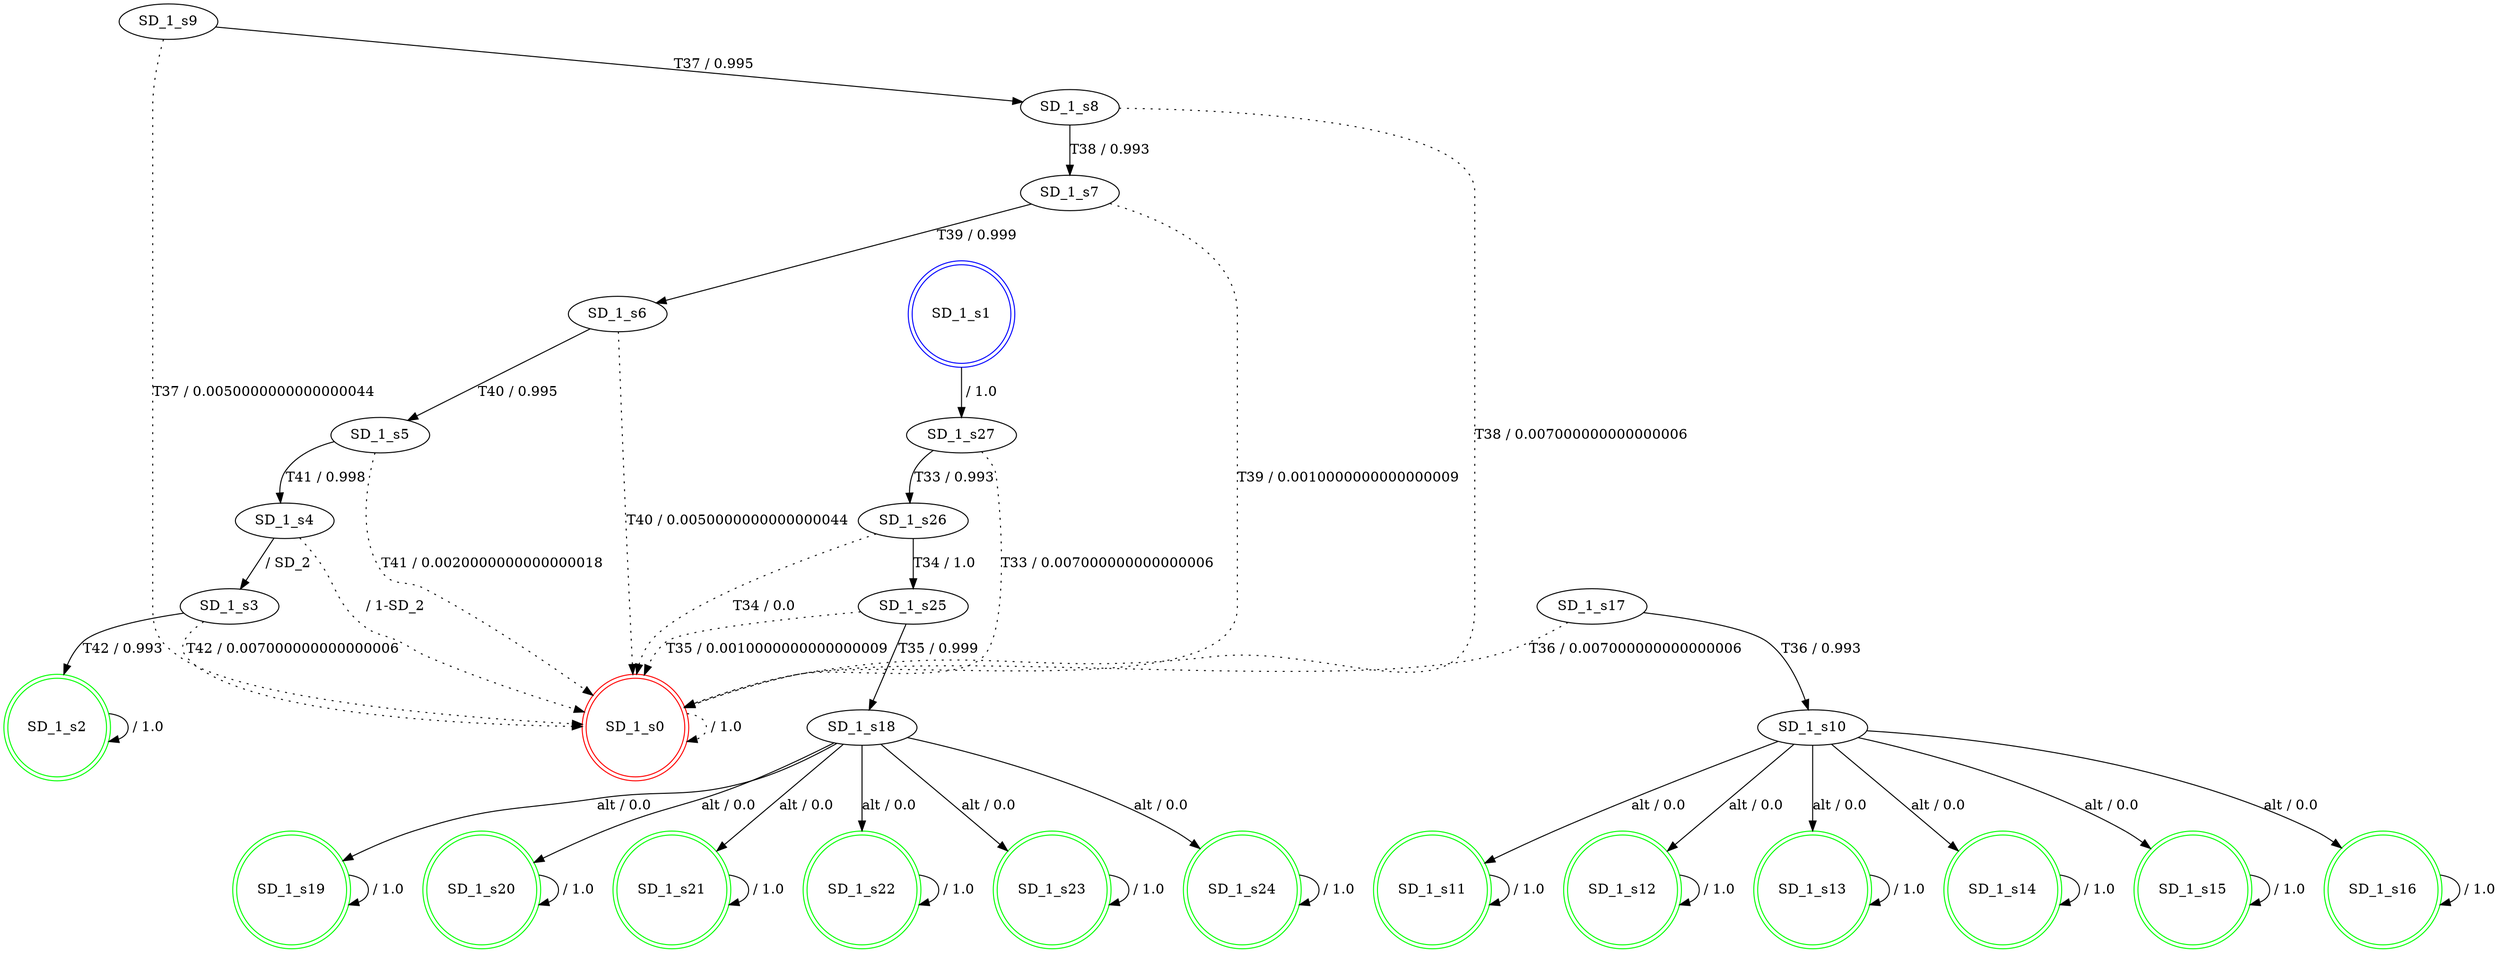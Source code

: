 digraph graphname {
SD_1_s0 [label="SD_1_s0",color=red,shape=doublecircle ];
SD_1_s1 [label="SD_1_s1",color=blue,shape=doublecircle ];
SD_1_s2 [label="SD_1_s2",color=green,shape=doublecircle ];
SD_1_s3 [label="SD_1_s3" ];
SD_1_s4 [label="SD_1_s4" ];
SD_1_s5 [label="SD_1_s5" ];
SD_1_s6 [label="SD_1_s6" ];
SD_1_s7 [label="SD_1_s7" ];
SD_1_s8 [label="SD_1_s8" ];
SD_1_s9 [label="SD_1_s9" ];
SD_1_s10 [label="SD_1_s10" ];
SD_1_s11 [label="SD_1_s11",color=green,shape=doublecircle ];
SD_1_s12 [label="SD_1_s12",color=green,shape=doublecircle ];
SD_1_s13 [label="SD_1_s13",color=green,shape=doublecircle ];
SD_1_s14 [label="SD_1_s14",color=green,shape=doublecircle ];
SD_1_s15 [label="SD_1_s15",color=green,shape=doublecircle ];
SD_1_s16 [label="SD_1_s16",color=green,shape=doublecircle ];
SD_1_s17 [label="SD_1_s17" ];
SD_1_s18 [label="SD_1_s18" ];
SD_1_s19 [label="SD_1_s19",color=green,shape=doublecircle ];
SD_1_s20 [label="SD_1_s20",color=green,shape=doublecircle ];
SD_1_s21 [label="SD_1_s21",color=green,shape=doublecircle ];
SD_1_s22 [label="SD_1_s22",color=green,shape=doublecircle ];
SD_1_s23 [label="SD_1_s23",color=green,shape=doublecircle ];
SD_1_s24 [label="SD_1_s24",color=green,shape=doublecircle ];
SD_1_s25 [label="SD_1_s25" ];
SD_1_s26 [label="SD_1_s26" ];
SD_1_s27 [label="SD_1_s27" ];
SD_1_s0 -> SD_1_s0 [label=" / 1.0", style=dotted];
SD_1_s1 -> SD_1_s27 [label=" / 1.0"];
SD_1_s2 -> SD_1_s2 [label=" / 1.0"];
SD_1_s3 -> SD_1_s2 [label="T42 / 0.993"];
SD_1_s3 -> SD_1_s0 [label="T42 / 0.007000000000000006", style=dotted];
SD_1_s4 -> SD_1_s3 [label=" / SD_2"];
SD_1_s4 -> SD_1_s0 [label=" / 1-SD_2", style=dotted];
SD_1_s5 -> SD_1_s4 [label="T41 / 0.998"];
SD_1_s5 -> SD_1_s0 [label="T41 / 0.0020000000000000018", style=dotted];
SD_1_s6 -> SD_1_s5 [label="T40 / 0.995"];
SD_1_s6 -> SD_1_s0 [label="T40 / 0.0050000000000000044", style=dotted];
SD_1_s7 -> SD_1_s6 [label="T39 / 0.999"];
SD_1_s7 -> SD_1_s0 [label="T39 / 0.0010000000000000009", style=dotted];
SD_1_s8 -> SD_1_s7 [label="T38 / 0.993"];
SD_1_s8 -> SD_1_s0 [label="T38 / 0.007000000000000006", style=dotted];
SD_1_s9 -> SD_1_s8 [label="T37 / 0.995"];
SD_1_s9 -> SD_1_s0 [label="T37 / 0.0050000000000000044", style=dotted];
SD_1_s10 -> SD_1_s11 [label="alt / 0.0"];
SD_1_s10 -> SD_1_s12 [label="alt / 0.0"];
SD_1_s10 -> SD_1_s13 [label="alt / 0.0"];
SD_1_s10 -> SD_1_s14 [label="alt / 0.0"];
SD_1_s10 -> SD_1_s15 [label="alt / 0.0"];
SD_1_s10 -> SD_1_s16 [label="alt / 0.0"];
SD_1_s11 -> SD_1_s11 [label=" / 1.0"];
SD_1_s12 -> SD_1_s12 [label=" / 1.0"];
SD_1_s13 -> SD_1_s13 [label=" / 1.0"];
SD_1_s14 -> SD_1_s14 [label=" / 1.0"];
SD_1_s15 -> SD_1_s15 [label=" / 1.0"];
SD_1_s16 -> SD_1_s16 [label=" / 1.0"];
SD_1_s17 -> SD_1_s10 [label="T36 / 0.993"];
SD_1_s17 -> SD_1_s0 [label="T36 / 0.007000000000000006", style=dotted];
SD_1_s18 -> SD_1_s19 [label="alt / 0.0"];
SD_1_s18 -> SD_1_s20 [label="alt / 0.0"];
SD_1_s18 -> SD_1_s21 [label="alt / 0.0"];
SD_1_s18 -> SD_1_s22 [label="alt / 0.0"];
SD_1_s18 -> SD_1_s23 [label="alt / 0.0"];
SD_1_s18 -> SD_1_s24 [label="alt / 0.0"];
SD_1_s19 -> SD_1_s19 [label=" / 1.0"];
SD_1_s20 -> SD_1_s20 [label=" / 1.0"];
SD_1_s21 -> SD_1_s21 [label=" / 1.0"];
SD_1_s22 -> SD_1_s22 [label=" / 1.0"];
SD_1_s23 -> SD_1_s23 [label=" / 1.0"];
SD_1_s24 -> SD_1_s24 [label=" / 1.0"];
SD_1_s25 -> SD_1_s18 [label="T35 / 0.999"];
SD_1_s25 -> SD_1_s0 [label="T35 / 0.0010000000000000009", style=dotted];
SD_1_s26 -> SD_1_s25 [label="T34 / 1.0"];
SD_1_s26 -> SD_1_s0 [label="T34 / 0.0", style=dotted];
SD_1_s27 -> SD_1_s26 [label="T33 / 0.993"];
SD_1_s27 -> SD_1_s0 [label="T33 / 0.007000000000000006", style=dotted];
}